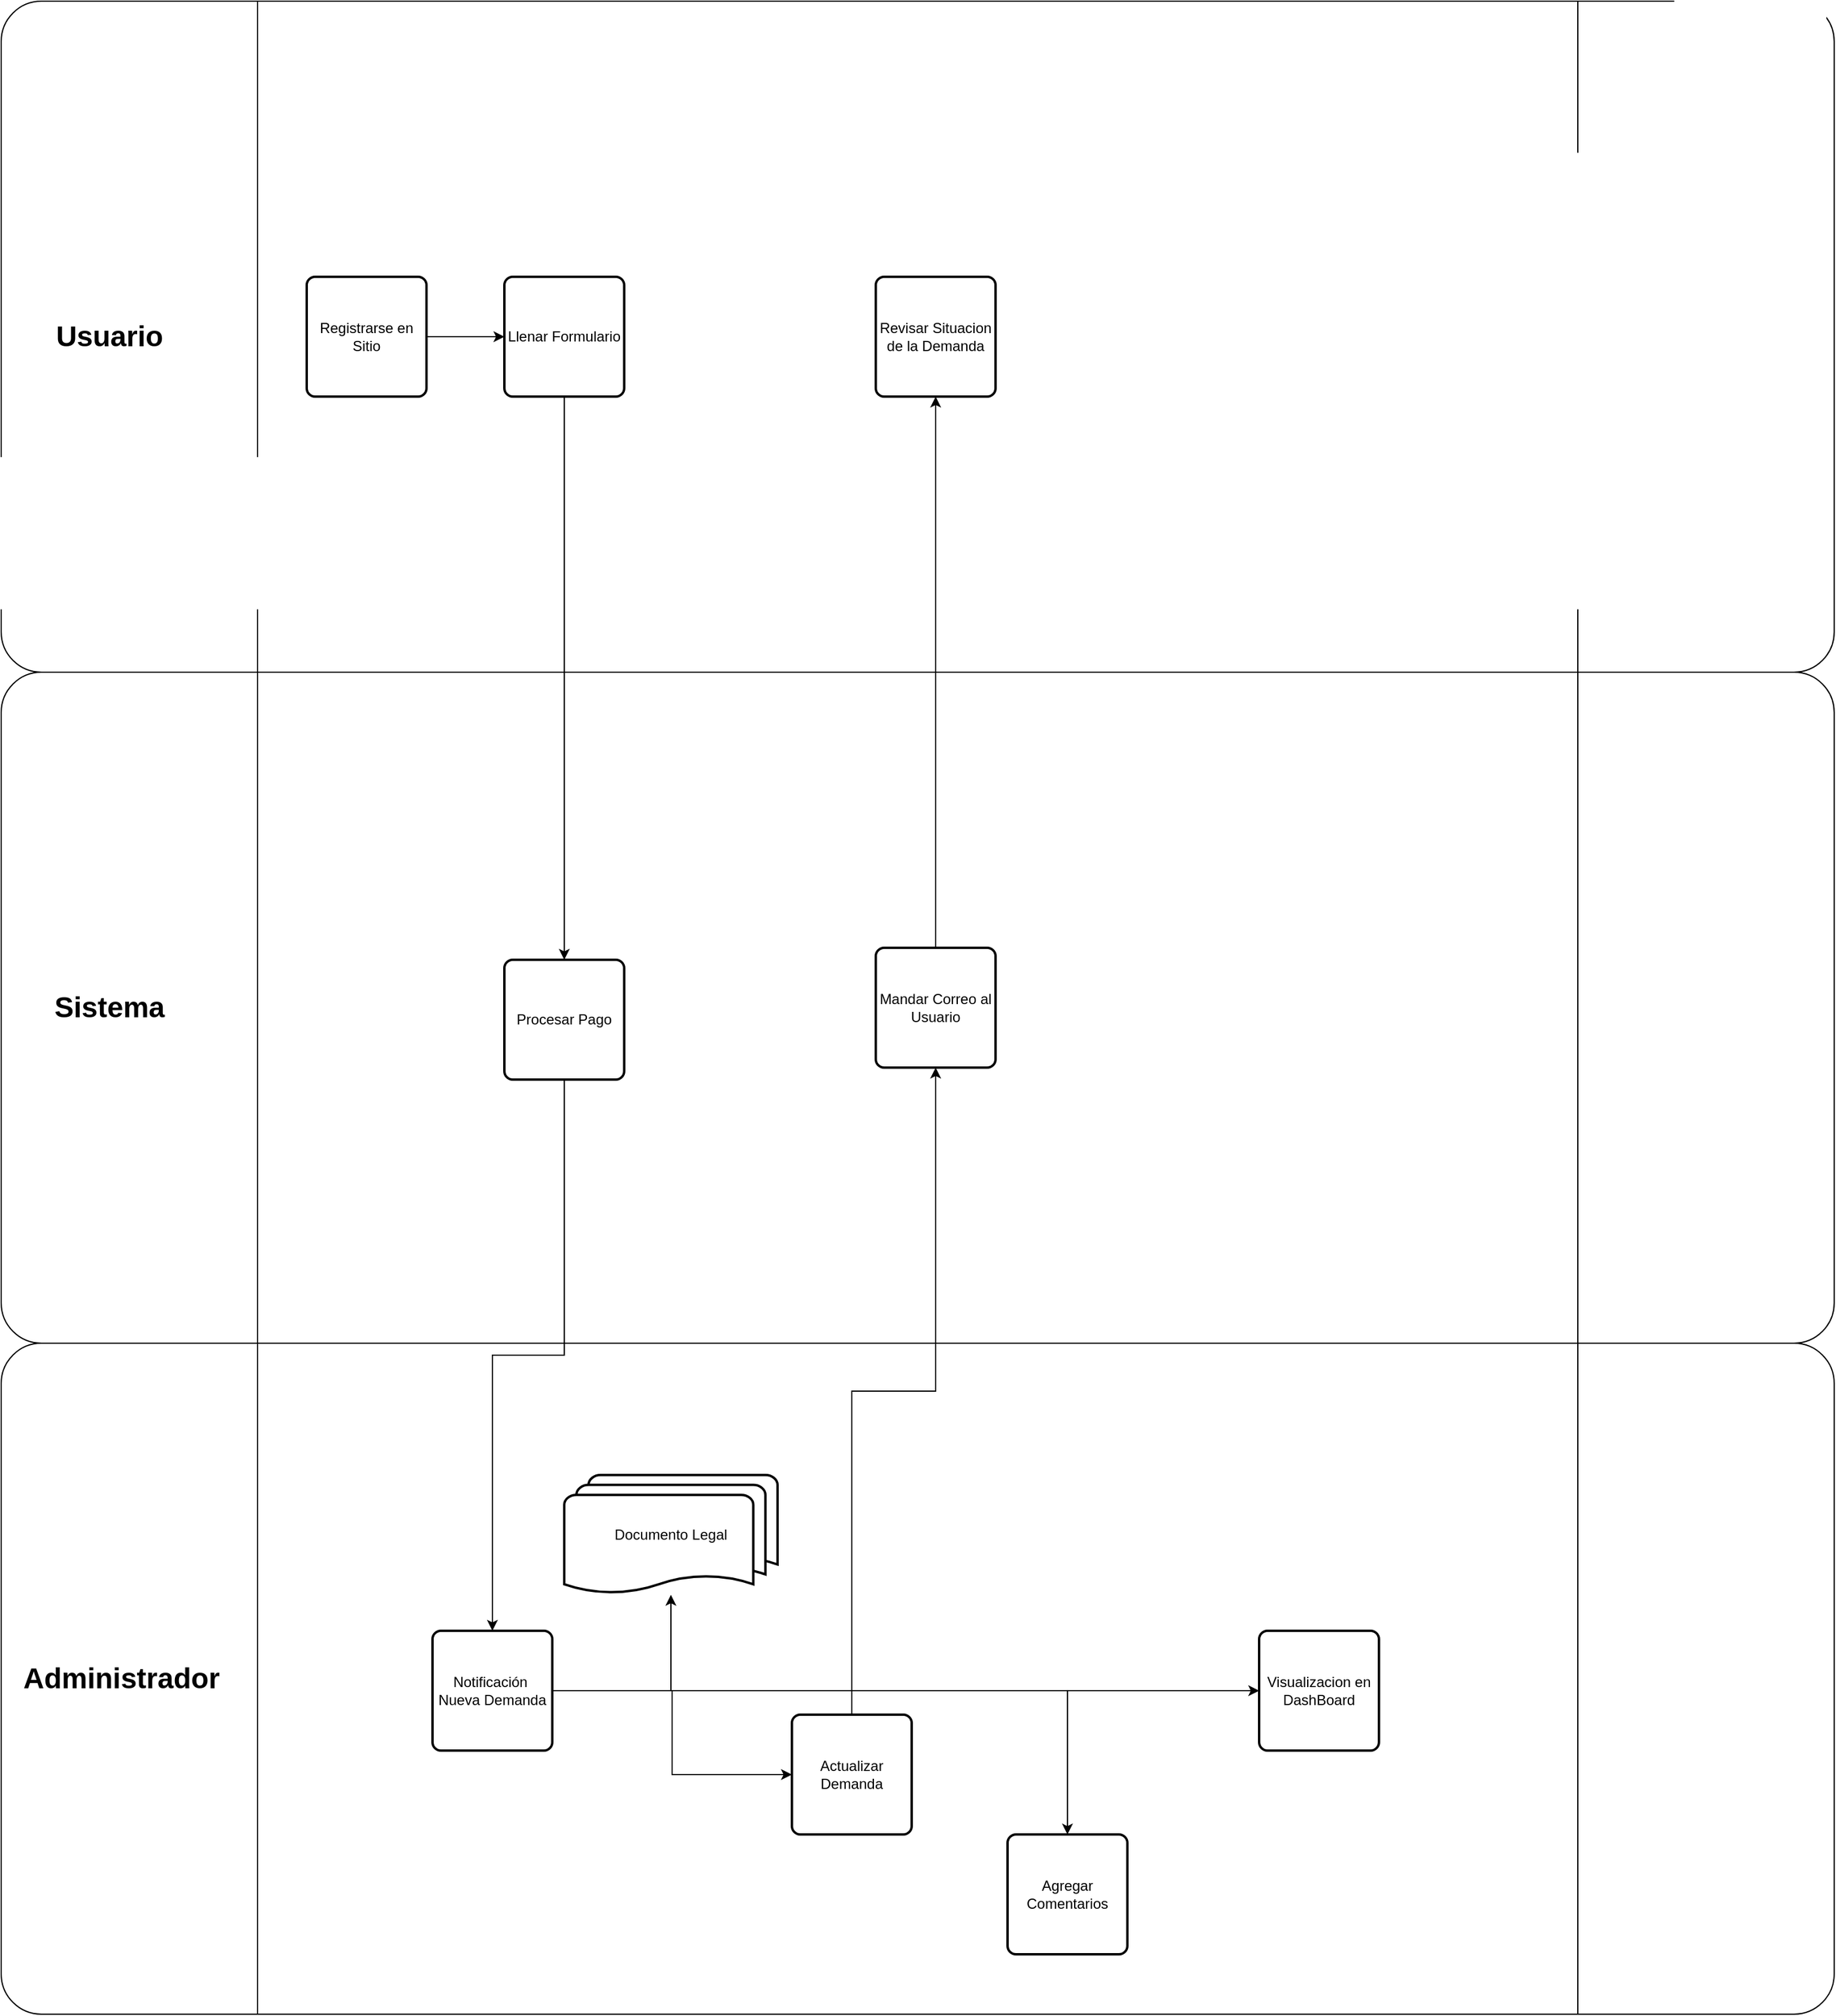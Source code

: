 <mxfile version="16.6.4" type="device" pages="5"><diagram id="AdqjQlGoH1KNjms_StcJ" name="Flujo"><mxGraphModel dx="902" dy="976" grid="1" gridSize="10" guides="1" tooltips="1" connect="1" arrows="1" fold="1" page="1" pageScale="1" pageWidth="850" pageHeight="1100" math="0" shadow="0"><root><mxCell id="0"/><mxCell id="1" parent="0"/><mxCell id="wyayOS343tRM_wkbijot-13" value="" style="verticalLabelPosition=bottom;verticalAlign=top;html=1;shape=process;whiteSpace=wrap;rounded=1;size=0.14;arcSize=6;" parent="1" vertex="1"><mxGeometry x="20" y="1190" width="1530" height="560" as="geometry"/></mxCell><mxCell id="wyayOS343tRM_wkbijot-11" value="" style="verticalLabelPosition=bottom;verticalAlign=top;html=1;shape=process;whiteSpace=wrap;rounded=1;size=0.14;arcSize=6;" parent="1" vertex="1"><mxGeometry x="20" y="630" width="1530" height="560" as="geometry"/></mxCell><mxCell id="wyayOS343tRM_wkbijot-2" value="" style="verticalLabelPosition=bottom;verticalAlign=top;html=1;shape=process;whiteSpace=wrap;rounded=1;size=0.14;arcSize=6;" parent="1" vertex="1"><mxGeometry x="20" y="70" width="1530" height="560" as="geometry"/></mxCell><mxCell id="wyayOS343tRM_wkbijot-18" style="edgeStyle=orthogonalEdgeStyle;rounded=0;orthogonalLoop=1;jettySize=auto;html=1;" parent="1" source="wyayOS343tRM_wkbijot-1" target="wyayOS343tRM_wkbijot-6" edge="1"><mxGeometry relative="1" as="geometry"/></mxCell><mxCell id="wyayOS343tRM_wkbijot-1" value="Llenar Formulario" style="rounded=1;whiteSpace=wrap;html=1;absoluteArcSize=1;arcSize=14;strokeWidth=2;" parent="1" vertex="1"><mxGeometry x="440" y="300" width="100" height="100" as="geometry"/></mxCell><mxCell id="wyayOS343tRM_wkbijot-17" style="edgeStyle=orthogonalEdgeStyle;rounded=0;orthogonalLoop=1;jettySize=auto;html=1;" parent="1" source="wyayOS343tRM_wkbijot-3" target="wyayOS343tRM_wkbijot-1" edge="1"><mxGeometry relative="1" as="geometry"/></mxCell><mxCell id="wyayOS343tRM_wkbijot-3" value="Registrarse en Sitio" style="rounded=1;whiteSpace=wrap;html=1;absoluteArcSize=1;arcSize=14;strokeWidth=2;" parent="1" vertex="1"><mxGeometry x="275" y="300" width="100" height="100" as="geometry"/></mxCell><mxCell id="wyayOS343tRM_wkbijot-20" style="edgeStyle=orthogonalEdgeStyle;rounded=0;orthogonalLoop=1;jettySize=auto;html=1;" parent="1" source="wyayOS343tRM_wkbijot-4" target="wyayOS343tRM_wkbijot-5" edge="1"><mxGeometry relative="1" as="geometry"/></mxCell><mxCell id="wyayOS343tRM_wkbijot-21" style="edgeStyle=orthogonalEdgeStyle;rounded=0;orthogonalLoop=1;jettySize=auto;html=1;" parent="1" source="wyayOS343tRM_wkbijot-4" target="wyayOS343tRM_wkbijot-7" edge="1"><mxGeometry relative="1" as="geometry"/></mxCell><mxCell id="wyayOS343tRM_wkbijot-22" style="edgeStyle=orthogonalEdgeStyle;rounded=0;orthogonalLoop=1;jettySize=auto;html=1;" parent="1" source="wyayOS343tRM_wkbijot-4" target="wyayOS343tRM_wkbijot-8" edge="1"><mxGeometry relative="1" as="geometry"/></mxCell><mxCell id="wyayOS343tRM_wkbijot-23" style="edgeStyle=orthogonalEdgeStyle;rounded=0;orthogonalLoop=1;jettySize=auto;html=1;" parent="1" source="wyayOS343tRM_wkbijot-4" target="wyayOS343tRM_wkbijot-16" edge="1"><mxGeometry relative="1" as="geometry"/></mxCell><mxCell id="wyayOS343tRM_wkbijot-4" value="Notificación&amp;nbsp; Nueva Demanda" style="rounded=1;whiteSpace=wrap;html=1;absoluteArcSize=1;arcSize=14;strokeWidth=2;" parent="1" vertex="1"><mxGeometry x="380" y="1430" width="100" height="100" as="geometry"/></mxCell><mxCell id="wyayOS343tRM_wkbijot-5" value="Documento Legal" style="strokeWidth=2;html=1;shape=mxgraph.flowchart.multi-document;whiteSpace=wrap;" parent="1" vertex="1"><mxGeometry x="490" y="1300" width="178" height="100" as="geometry"/></mxCell><mxCell id="wyayOS343tRM_wkbijot-19" style="edgeStyle=orthogonalEdgeStyle;rounded=0;orthogonalLoop=1;jettySize=auto;html=1;" parent="1" source="wyayOS343tRM_wkbijot-6" target="wyayOS343tRM_wkbijot-4" edge="1"><mxGeometry relative="1" as="geometry"/></mxCell><mxCell id="wyayOS343tRM_wkbijot-6" value="Procesar Pago" style="rounded=1;whiteSpace=wrap;html=1;absoluteArcSize=1;arcSize=14;strokeWidth=2;" parent="1" vertex="1"><mxGeometry x="440" y="870" width="100" height="100" as="geometry"/></mxCell><mxCell id="wyayOS343tRM_wkbijot-26" style="edgeStyle=orthogonalEdgeStyle;rounded=0;orthogonalLoop=1;jettySize=auto;html=1;" parent="1" source="wyayOS343tRM_wkbijot-7" target="wyayOS343tRM_wkbijot-9" edge="1"><mxGeometry relative="1" as="geometry"/></mxCell><mxCell id="wyayOS343tRM_wkbijot-7" value="Actualizar Demanda" style="rounded=1;whiteSpace=wrap;html=1;absoluteArcSize=1;arcSize=14;strokeWidth=2;" parent="1" vertex="1"><mxGeometry x="680" y="1500" width="100" height="100" as="geometry"/></mxCell><mxCell id="wyayOS343tRM_wkbijot-8" value="Agregar Comentarios" style="rounded=1;whiteSpace=wrap;html=1;absoluteArcSize=1;arcSize=14;strokeWidth=2;" parent="1" vertex="1"><mxGeometry x="860" y="1600" width="100" height="100" as="geometry"/></mxCell><mxCell id="wyayOS343tRM_wkbijot-25" style="edgeStyle=orthogonalEdgeStyle;rounded=0;orthogonalLoop=1;jettySize=auto;html=1;" parent="1" source="wyayOS343tRM_wkbijot-9" target="wyayOS343tRM_wkbijot-24" edge="1"><mxGeometry relative="1" as="geometry"/></mxCell><mxCell id="wyayOS343tRM_wkbijot-9" value="Mandar Correo al Usuario" style="rounded=1;whiteSpace=wrap;html=1;absoluteArcSize=1;arcSize=14;strokeWidth=2;" parent="1" vertex="1"><mxGeometry x="750" y="860" width="100" height="100" as="geometry"/></mxCell><mxCell id="wyayOS343tRM_wkbijot-10" value="Usuario" style="text;strokeColor=none;fillColor=none;html=1;fontSize=24;fontStyle=1;verticalAlign=middle;align=center;" parent="1" vertex="1"><mxGeometry x="60" y="330" width="100" height="40" as="geometry"/></mxCell><mxCell id="wyayOS343tRM_wkbijot-12" value="Sistema" style="text;strokeColor=none;fillColor=none;html=1;fontSize=24;fontStyle=1;verticalAlign=middle;align=center;" parent="1" vertex="1"><mxGeometry x="60" y="890" width="100" height="40" as="geometry"/></mxCell><mxCell id="wyayOS343tRM_wkbijot-14" value="Administrador" style="text;strokeColor=none;fillColor=none;html=1;fontSize=24;fontStyle=1;verticalAlign=middle;align=center;" parent="1" vertex="1"><mxGeometry x="70" y="1450" width="100" height="40" as="geometry"/></mxCell><mxCell id="wyayOS343tRM_wkbijot-16" value="Visualizacion en DashBoard" style="rounded=1;whiteSpace=wrap;html=1;absoluteArcSize=1;arcSize=14;strokeWidth=2;" parent="1" vertex="1"><mxGeometry x="1070" y="1430" width="100" height="100" as="geometry"/></mxCell><mxCell id="wyayOS343tRM_wkbijot-24" value="Revisar Situacion de la Demanda" style="rounded=1;whiteSpace=wrap;html=1;absoluteArcSize=1;arcSize=14;strokeWidth=2;" parent="1" vertex="1"><mxGeometry x="750" y="300" width="100" height="100" as="geometry"/></mxCell></root></mxGraphModel></diagram><diagram id="Dga-pZp-3C5poWgFvSzK" name="UI - Login"><mxGraphModel dx="2002" dy="976" grid="1" gridSize="10" guides="1" tooltips="1" connect="1" arrows="1" fold="1" page="1" pageScale="1" pageWidth="1100" pageHeight="850" math="0" shadow="0"><root><mxCell id="EvXtHo_VPLZcqR7ERHxD-0"/><mxCell id="EvXtHo_VPLZcqR7ERHxD-1" parent="EvXtHo_VPLZcqR7ERHxD-0"/><mxCell id="EvXtHo_VPLZcqR7ERHxD-18" value="" style="strokeWidth=1;shadow=0;dashed=0;align=center;html=1;shape=mxgraph.mockup.containers.browserWindow;rSize=0;strokeColor=#666666;strokeColor2=#008cff;strokeColor3=#c4c4c4;mainText=,;recursiveResize=0;" vertex="1" parent="EvXtHo_VPLZcqR7ERHxD-1"><mxGeometry x="-930" y="160" width="830" height="550" as="geometry"/></mxCell><mxCell id="EvXtHo_VPLZcqR7ERHxD-19" value="AbogaBot" style="strokeWidth=1;shadow=0;dashed=0;align=center;html=1;shape=mxgraph.mockup.containers.anchor;fontSize=17;fontColor=#666666;align=left;" vertex="1" parent="EvXtHo_VPLZcqR7ERHxD-18"><mxGeometry x="60" y="12" width="110" height="26" as="geometry"/></mxCell><mxCell id="EvXtHo_VPLZcqR7ERHxD-20" value="https://www.abogabot.com" style="strokeWidth=1;shadow=0;dashed=0;align=center;html=1;shape=mxgraph.mockup.containers.anchor;rSize=0;fontSize=17;fontColor=#666666;align=left;" vertex="1" parent="EvXtHo_VPLZcqR7ERHxD-18"><mxGeometry x="130" y="60" width="250" height="26" as="geometry"/></mxCell><mxCell id="EvXtHo_VPLZcqR7ERHxD-2" value="" style="html=1;shadow=0;dashed=0;shape=mxgraph.bootstrap.rrect;rSize=5;fillColor=#ffffff;strokeColor=#999999;" vertex="1" parent="EvXtHo_VPLZcqR7ERHxD-18"><mxGeometry x="280" y="160" width="290" height="360" as="geometry"/></mxCell><mxCell id="EvXtHo_VPLZcqR7ERHxD-3" value="Usuario" style="fillColor=none;strokeColor=none;align=left;spacing=20;fontSize=14;" vertex="1" parent="EvXtHo_VPLZcqR7ERHxD-2"><mxGeometry width="220" height="40" relative="1" as="geometry"><mxPoint y="10" as="offset"/></mxGeometry></mxCell><mxCell id="EvXtHo_VPLZcqR7ERHxD-4" value="" style="html=1;shadow=0;dashed=0;shape=mxgraph.bootstrap.rrect;rSize=5;fillColor=none;strokeColor=#999999;align=left;spacing=15;fontSize=14;fontColor=#6C767D;" vertex="1" parent="EvXtHo_VPLZcqR7ERHxD-2"><mxGeometry width="180" height="30" relative="1" as="geometry"><mxPoint x="20" y="50" as="offset"/></mxGeometry></mxCell><mxCell id="EvXtHo_VPLZcqR7ERHxD-5" value="Contraseña" style="fillColor=none;strokeColor=none;align=left;spacing=20;fontSize=14;" vertex="1" parent="EvXtHo_VPLZcqR7ERHxD-2"><mxGeometry width="220" height="40" relative="1" as="geometry"><mxPoint y="90" as="offset"/></mxGeometry></mxCell><mxCell id="EvXtHo_VPLZcqR7ERHxD-6" value="" style="html=1;shadow=0;dashed=0;shape=mxgraph.bootstrap.rrect;rSize=5;fillColor=none;strokeColor=#999999;align=left;spacing=15;fontSize=14;fontColor=#6C767D;" vertex="1" parent="EvXtHo_VPLZcqR7ERHxD-2"><mxGeometry width="180" height="30" relative="1" as="geometry"><mxPoint x="20" y="130" as="offset"/></mxGeometry></mxCell><mxCell id="EvXtHo_VPLZcqR7ERHxD-7" value="Recordarme" style="html=1;shadow=0;dashed=0;shape=mxgraph.bootstrap.rrect;rSize=2;fillColor=#EDEDED;strokeColor=#999999;align=left;fontSize=14;fontColor=#000000;labelPosition=right;verticalLabelPosition=middle;verticalAlign=middle;spacingLeft=5;spacingTop=-2;gradientColor=#DEDEDE;" vertex="1" parent="EvXtHo_VPLZcqR7ERHxD-2"><mxGeometry width="10" height="10" relative="1" as="geometry"><mxPoint x="20" y="180" as="offset"/></mxGeometry></mxCell><mxCell id="EvXtHo_VPLZcqR7ERHxD-8" value="Entrar" style="html=1;shadow=0;dashed=0;shape=mxgraph.bootstrap.rrect;rSize=5;fillColor=#0085FC;strokeColor=none;align=center;fontSize=14;fontColor=#FFFFFF;" vertex="1" parent="EvXtHo_VPLZcqR7ERHxD-2"><mxGeometry width="70" height="40" relative="1" as="geometry"><mxPoint x="20" y="210" as="offset"/></mxGeometry></mxCell><mxCell id="EvXtHo_VPLZcqR7ERHxD-9" value="" style="shape=line;strokeColor=#999999;perimeter=none;resizeWidth=1;" vertex="1" parent="EvXtHo_VPLZcqR7ERHxD-2"><mxGeometry width="290" height="10" relative="1" as="geometry"><mxPoint y="260" as="offset"/></mxGeometry></mxCell><mxCell id="EvXtHo_VPLZcqR7ERHxD-10" value="¿Eres Nuevo? Regístrate&lt;br&gt;&lt;br&gt;¿Olvidaste tu contraseña?" style="html=1;fillColor=none;strokeColor=none;align=left;spacing=20;fontSize=14;" vertex="1" parent="EvXtHo_VPLZcqR7ERHxD-2"><mxGeometry width="220" height="60" relative="1" as="geometry"><mxPoint y="275" as="offset"/></mxGeometry></mxCell><mxCell id="EvXtHo_VPLZcqR7ERHxD-21" value="Bienvenido a AbogaBot. &#10;Por favor Ingresa tu usuario y contraseña para poder entrar. " style="text;align=center;fontStyle=1;verticalAlign=middle;spacingLeft=3;spacingRight=3;strokeColor=none;rotatable=0;points=[[0,0.5],[1,0.5]];portConstraint=eastwest;fontSize=16;" vertex="1" parent="EvXtHo_VPLZcqR7ERHxD-18"><mxGeometry x="400" y="120" width="80" height="26" as="geometry"/></mxCell></root></mxGraphModel></diagram><diagram id="Et5NR1puiIEsWs8xPyKB" name="UI - Registro de Usuario"><mxGraphModel dx="3261" dy="1148" grid="1" gridSize="10" guides="1" tooltips="1" connect="1" arrows="1" fold="1" page="1" pageScale="1" pageWidth="1100" pageHeight="850" math="0" shadow="0"><root><mxCell id="2O7cPcZ7v_jzzM_EuNrt-0"/><mxCell id="2O7cPcZ7v_jzzM_EuNrt-1" parent="2O7cPcZ7v_jzzM_EuNrt-0"/><mxCell id="rKGZfLK_hFVO5XWEDRHZ-0" value="" style="strokeWidth=1;shadow=0;dashed=0;align=center;html=1;shape=mxgraph.mockup.containers.browserWindow;rSize=0;strokeColor=#666666;strokeColor2=#008cff;strokeColor3=#c4c4c4;mainText=,;recursiveResize=0;" vertex="1" parent="2O7cPcZ7v_jzzM_EuNrt-1"><mxGeometry x="-2120" y="70" width="920" height="640" as="geometry"/></mxCell><mxCell id="rKGZfLK_hFVO5XWEDRHZ-1" value="AbogaBot" style="strokeWidth=1;shadow=0;dashed=0;align=center;html=1;shape=mxgraph.mockup.containers.anchor;fontSize=17;fontColor=#666666;align=left;" vertex="1" parent="rKGZfLK_hFVO5XWEDRHZ-0"><mxGeometry x="60" y="12" width="110" height="26" as="geometry"/></mxCell><mxCell id="rKGZfLK_hFVO5XWEDRHZ-2" value="https://www.abogabot.com/registroUsuario" style="strokeWidth=1;shadow=0;dashed=0;align=center;html=1;shape=mxgraph.mockup.containers.anchor;rSize=0;fontSize=17;fontColor=#666666;align=left;" vertex="1" parent="rKGZfLK_hFVO5XWEDRHZ-0"><mxGeometry x="130" y="60" width="250" height="26" as="geometry"/></mxCell><mxCell id="rKGZfLK_hFVO5XWEDRHZ-12" value="Registro de Usuario" style="text;align=center;fontStyle=1;verticalAlign=middle;spacingLeft=3;spacingRight=3;strokeColor=none;rotatable=0;points=[[0,0.5],[1,0.5]];portConstraint=eastwest;fontSize=16;" vertex="1" parent="rKGZfLK_hFVO5XWEDRHZ-0"><mxGeometry x="400" y="210" width="80" height="26" as="geometry"/></mxCell><mxCell id="rKGZfLK_hFVO5XWEDRHZ-13" value="Correo Electrónico" style="fillColor=none;strokeColor=none;align=left;fontSize=14;fontColor=#212529;" vertex="1" parent="rKGZfLK_hFVO5XWEDRHZ-0"><mxGeometry x="10" y="250" width="400" height="30" as="geometry"/></mxCell><mxCell id="rKGZfLK_hFVO5XWEDRHZ-14" value="" style="html=1;shadow=0;dashed=0;shape=mxgraph.bootstrap.rrect;rSize=5;fillColor=none;strokeColor=#999999;align=left;spacing=15;fontSize=14;fontColor=#6C767D;" vertex="1" parent="rKGZfLK_hFVO5XWEDRHZ-0"><mxGeometry x="10" y="280" width="300" height="30" as="geometry"/></mxCell><mxCell id="rKGZfLK_hFVO5XWEDRHZ-15" value="Confirme contraseña" style="fillColor=none;strokeColor=none;align=left;fontSize=14;fontColor=#212529;" vertex="1" parent="rKGZfLK_hFVO5XWEDRHZ-0"><mxGeometry x="630" y="250" width="180" height="30" as="geometry"/></mxCell><mxCell id="rKGZfLK_hFVO5XWEDRHZ-16" value="" style="html=1;shadow=0;dashed=0;shape=mxgraph.bootstrap.rrect;rSize=5;fillColor=none;strokeColor=#999999;align=left;spacing=15;fontSize=14;fontColor=#6C767D;" vertex="1" parent="rKGZfLK_hFVO5XWEDRHZ-0"><mxGeometry x="630" y="280" width="280" height="30" as="geometry"/></mxCell><mxCell id="rKGZfLK_hFVO5XWEDRHZ-17" value="Nombre de Usuario" style="fillColor=none;strokeColor=none;align=left;fontSize=14;fontColor=#212529;" vertex="1" parent="rKGZfLK_hFVO5XWEDRHZ-0"><mxGeometry x="10" y="320" width="210" height="30" as="geometry"/></mxCell><mxCell id="rKGZfLK_hFVO5XWEDRHZ-18" value="" style="html=1;shadow=0;dashed=0;shape=mxgraph.bootstrap.rrect;rSize=5;fillColor=none;strokeColor=#999999;align=left;spacing=15;fontSize=14;fontColor=#6C767D;" vertex="1" parent="rKGZfLK_hFVO5XWEDRHZ-0"><mxGeometry x="10" y="350" width="220" height="30" as="geometry"/></mxCell><mxCell id="rKGZfLK_hFVO5XWEDRHZ-19" value="Dirección Completa" style="fillColor=none;strokeColor=none;align=left;fontSize=14;fontColor=#212529;" vertex="1" parent="rKGZfLK_hFVO5XWEDRHZ-0"><mxGeometry x="10" y="390" width="390" height="30" as="geometry"/></mxCell><mxCell id="rKGZfLK_hFVO5XWEDRHZ-20" value="" style="html=1;shadow=0;dashed=0;shape=mxgraph.bootstrap.rrect;rSize=5;fillColor=none;strokeColor=#999999;align=left;spacing=15;fontSize=14;fontColor=#6C767D;" vertex="1" parent="rKGZfLK_hFVO5XWEDRHZ-0"><mxGeometry x="10" y="420" width="900" height="30" as="geometry"/></mxCell><mxCell id="rKGZfLK_hFVO5XWEDRHZ-21" value="Ciudad" style="fillColor=none;strokeColor=none;align=left;fontSize=14;fontColor=#212529;" vertex="1" parent="rKGZfLK_hFVO5XWEDRHZ-0"><mxGeometry x="10" y="460" width="390" height="30" as="geometry"/></mxCell><mxCell id="rKGZfLK_hFVO5XWEDRHZ-22" value="" style="html=1;shadow=0;dashed=0;shape=mxgraph.bootstrap.rrect;rSize=5;fillColor=none;strokeColor=#999999;align=left;spacing=15;fontSize=14;fontColor=#6C767D;" vertex="1" parent="rKGZfLK_hFVO5XWEDRHZ-0"><mxGeometry x="10" y="490" width="390" height="30" as="geometry"/></mxCell><mxCell id="rKGZfLK_hFVO5XWEDRHZ-23" value="Estado" style="fillColor=none;strokeColor=none;align=left;fontSize=14;fontColor=#212529;" vertex="1" parent="rKGZfLK_hFVO5XWEDRHZ-0"><mxGeometry x="420" y="460" width="220" height="30" as="geometry"/></mxCell><mxCell id="rKGZfLK_hFVO5XWEDRHZ-24" value="Elija ..." style="html=1;shadow=0;dashed=0;shape=mxgraph.bootstrap.rrect;rSize=5;fillColor=none;strokeColor=#999999;align=left;spacing=15;fontSize=14;fontColor=#6C767D;" vertex="1" parent="rKGZfLK_hFVO5XWEDRHZ-0"><mxGeometry x="420" y="490" width="270" height="30" as="geometry"/></mxCell><mxCell id="rKGZfLK_hFVO5XWEDRHZ-25" value="" style="shape=triangle;direction=south;fillColor=#212529;strokeColor=none;perimeter=none;fontSize=16;" vertex="1" parent="rKGZfLK_hFVO5XWEDRHZ-24"><mxGeometry x="1" y="0.5" width="10" height="5" relative="1" as="geometry"><mxPoint x="-17" y="-2.5" as="offset"/></mxGeometry></mxCell><mxCell id="rKGZfLK_hFVO5XWEDRHZ-26" value="CP" style="fillColor=none;strokeColor=none;align=left;fontSize=14;fontColor=#212529;" vertex="1" parent="rKGZfLK_hFVO5XWEDRHZ-0"><mxGeometry x="710" y="460" width="100" height="30" as="geometry"/></mxCell><mxCell id="rKGZfLK_hFVO5XWEDRHZ-27" value="" style="html=1;shadow=0;dashed=0;shape=mxgraph.bootstrap.rrect;rSize=5;fillColor=none;strokeColor=#999999;align=left;spacing=15;fontSize=14;fontColor=#6C767D;" vertex="1" parent="rKGZfLK_hFVO5XWEDRHZ-0"><mxGeometry x="710" y="490" width="100" height="30" as="geometry"/></mxCell><mxCell id="rKGZfLK_hFVO5XWEDRHZ-29" value="Registrarse" style="html=1;shadow=0;dashed=0;shape=mxgraph.bootstrap.rrect;rSize=5;fillColor=#0085FC;strokeColor=none;align=center;fontSize=14;fontColor=#FFFFFF;" vertex="1" parent="rKGZfLK_hFVO5XWEDRHZ-0"><mxGeometry x="680" y="580" width="100" height="40" as="geometry"/></mxCell><mxCell id="rKGZfLK_hFVO5XWEDRHZ-30" value="Contraseña" style="fillColor=none;strokeColor=none;align=left;fontSize=14;fontColor=#212529;" vertex="1" parent="rKGZfLK_hFVO5XWEDRHZ-0"><mxGeometry x="330" y="250" width="120" height="30" as="geometry"/></mxCell><mxCell id="rKGZfLK_hFVO5XWEDRHZ-31" value="" style="html=1;shadow=0;dashed=0;shape=mxgraph.bootstrap.rrect;rSize=5;fillColor=none;strokeColor=#999999;align=left;spacing=15;fontSize=14;fontColor=#6C767D;" vertex="1" parent="rKGZfLK_hFVO5XWEDRHZ-0"><mxGeometry x="330" y="280" width="285" height="30" as="geometry"/></mxCell><mxCell id="rKGZfLK_hFVO5XWEDRHZ-32" value="Nombre(s)" style="fillColor=none;strokeColor=none;align=left;fontSize=14;fontColor=#212529;" vertex="1" parent="rKGZfLK_hFVO5XWEDRHZ-0"><mxGeometry x="235" y="320" width="210" height="30" as="geometry"/></mxCell><mxCell id="rKGZfLK_hFVO5XWEDRHZ-33" value="" style="html=1;shadow=0;dashed=0;shape=mxgraph.bootstrap.rrect;rSize=5;fillColor=none;strokeColor=#999999;align=left;spacing=15;fontSize=14;fontColor=#6C767D;" vertex="1" parent="rKGZfLK_hFVO5XWEDRHZ-0"><mxGeometry x="235" y="350" width="220" height="30" as="geometry"/></mxCell><mxCell id="rKGZfLK_hFVO5XWEDRHZ-38" value="Ap. Paterno" style="fillColor=none;strokeColor=none;align=left;fontSize=14;fontColor=#212529;" vertex="1" parent="rKGZfLK_hFVO5XWEDRHZ-0"><mxGeometry x="460" y="320" width="210" height="30" as="geometry"/></mxCell><mxCell id="rKGZfLK_hFVO5XWEDRHZ-39" value="" style="html=1;shadow=0;dashed=0;shape=mxgraph.bootstrap.rrect;rSize=5;fillColor=none;strokeColor=#999999;align=left;spacing=15;fontSize=14;fontColor=#6C767D;" vertex="1" parent="rKGZfLK_hFVO5XWEDRHZ-0"><mxGeometry x="460" y="350" width="220" height="30" as="geometry"/></mxCell><mxCell id="rKGZfLK_hFVO5XWEDRHZ-40" value="Ap. Materno" style="fillColor=none;strokeColor=none;align=left;fontSize=14;fontColor=#212529;" vertex="1" parent="rKGZfLK_hFVO5XWEDRHZ-0"><mxGeometry x="690" y="320" width="210" height="30" as="geometry"/></mxCell><mxCell id="rKGZfLK_hFVO5XWEDRHZ-41" value="" style="html=1;shadow=0;dashed=0;shape=mxgraph.bootstrap.rrect;rSize=5;fillColor=none;strokeColor=#999999;align=left;spacing=15;fontSize=14;fontColor=#6C767D;" vertex="1" parent="rKGZfLK_hFVO5XWEDRHZ-0"><mxGeometry x="690" y="350" width="220" height="30" as="geometry"/></mxCell><mxCell id="rKGZfLK_hFVO5XWEDRHZ-42" value="Cancelar" style="html=1;shadow=0;dashed=0;shape=mxgraph.bootstrap.rrect;rSize=5;strokeColor=none;strokeWidth=1;fillColor=#DB2843;fontColor=#FFFFFF;whiteSpace=wrap;align=center;verticalAlign=middle;spacingLeft=0;fontStyle=0;fontSize=16;spacing=5;" vertex="1" parent="rKGZfLK_hFVO5XWEDRHZ-0"><mxGeometry x="800" y="580" width="100" height="40" as="geometry"/></mxCell><mxCell id="4Y6jt7VjF-ag_2HipfHM-0" value="AbogaBot" style="html=1;shadow=0;dashed=0;fillColor=#0085FC;strokeColor=none;fontSize=16;fontColor=#ffffff;align=left;spacing=15;" vertex="1" parent="rKGZfLK_hFVO5XWEDRHZ-0"><mxGeometry x="10" y="120" width="900" height="60" as="geometry"/></mxCell><mxCell id="4Y6jt7VjF-ag_2HipfHM-1" value="Home" style="fillColor=none;strokeColor=none;fontSize=14;fontColor=#ffffff;align=center;" vertex="1" parent="4Y6jt7VjF-ag_2HipfHM-0"><mxGeometry width="70" height="40" relative="1" as="geometry"><mxPoint x="100" y="10" as="offset"/></mxGeometry></mxCell><mxCell id="4Y6jt7VjF-ag_2HipfHM-2" value="Nueva&#10;Solicitud" style="fillColor=none;strokeColor=none;fontSize=14;fontColor=#79BFFD;align=center;" vertex="1" parent="4Y6jt7VjF-ag_2HipfHM-0"><mxGeometry width="70" height="40" relative="1" as="geometry"><mxPoint x="170" y="10" as="offset"/></mxGeometry></mxCell><mxCell id="4Y6jt7VjF-ag_2HipfHM-3" value="Solicitudes&#10;Anteriores" style="fillColor=none;strokeColor=none;fontSize=14;fontColor=#79BFFD;align=center;spacingRight=0;" vertex="1" parent="4Y6jt7VjF-ag_2HipfHM-0"><mxGeometry width="80" height="40" relative="1" as="geometry"><mxPoint x="250" y="10" as="offset"/></mxGeometry></mxCell><mxCell id="4Y6jt7VjF-ag_2HipfHM-4" value="Acerca de" style="fillColor=none;strokeColor=none;fontSize=14;fontColor=#79BFFD;align=center;" vertex="1" parent="4Y6jt7VjF-ag_2HipfHM-0"><mxGeometry width="80" height="40" relative="1" as="geometry"><mxPoint x="350" y="10" as="offset"/></mxGeometry></mxCell><mxCell id="4Y6jt7VjF-ag_2HipfHM-5" value="Buscar" style="html=1;shadow=0;dashed=0;shape=mxgraph.bootstrap.rrect;rSize=5;fontSize=14;fontColor=#ffffff;strokeColor=#ffffff;fillColor=none;" vertex="1" parent="4Y6jt7VjF-ag_2HipfHM-0"><mxGeometry x="1" width="70" height="40" relative="1" as="geometry"><mxPoint x="-80" y="10" as="offset"/></mxGeometry></mxCell><mxCell id="4Y6jt7VjF-ag_2HipfHM-6" value="" style="html=1;shadow=0;dashed=0;shape=mxgraph.bootstrap.rrect;rSize=5;fontSize=14;fontColor=#6C767D;strokeColor=#CED4DA;fillColor=#ffffff;align=left;spacing=10;" vertex="1" parent="4Y6jt7VjF-ag_2HipfHM-0"><mxGeometry x="1" width="180" height="40" relative="1" as="geometry"><mxPoint x="-270" y="10" as="offset"/></mxGeometry></mxCell></root></mxGraphModel></diagram><diagram id="adpAV1kqFJwakPF3qjFu" name="UI - Registro de Solicitud"><mxGraphModel dx="3261" dy="1148" grid="1" gridSize="10" guides="1" tooltips="1" connect="1" arrows="1" fold="1" page="1" pageScale="1" pageWidth="1100" pageHeight="850" math="0" shadow="0"><root><mxCell id="TvTbSRoU7R93kK82gPEb-0"/><mxCell id="TvTbSRoU7R93kK82gPEb-1" parent="TvTbSRoU7R93kK82gPEb-0"/><mxCell id="y-PLFHrkEVsiAM1Y8wte-0" value="" style="strokeWidth=1;shadow=0;dashed=0;align=center;html=1;shape=mxgraph.mockup.containers.browserWindow;rSize=0;strokeColor=#666666;strokeColor2=#008cff;strokeColor3=#c4c4c4;mainText=,;recursiveResize=0;" vertex="1" parent="TvTbSRoU7R93kK82gPEb-1"><mxGeometry x="-2050" y="20" width="780" height="800" as="geometry"/></mxCell><mxCell id="y-PLFHrkEVsiAM1Y8wte-1" value="AbogaBot" style="strokeWidth=1;shadow=0;dashed=0;align=center;html=1;shape=mxgraph.mockup.containers.anchor;fontSize=17;fontColor=#666666;align=left;" vertex="1" parent="y-PLFHrkEVsiAM1Y8wte-0"><mxGeometry x="60" y="12" width="110" height="26" as="geometry"/></mxCell><mxCell id="y-PLFHrkEVsiAM1Y8wte-2" value="https://www.abogabot.com/nuevaSolicitud" style="strokeWidth=1;shadow=0;dashed=0;align=center;html=1;shape=mxgraph.mockup.containers.anchor;rSize=0;fontSize=17;fontColor=#666666;align=left;" vertex="1" parent="y-PLFHrkEVsiAM1Y8wte-0"><mxGeometry x="130" y="60" width="250" height="26" as="geometry"/></mxCell><mxCell id="y-PLFHrkEVsiAM1Y8wte-3" value="Registro de Solicitud" style="text;align=center;fontStyle=1;verticalAlign=middle;spacingLeft=3;spacingRight=3;strokeColor=none;rotatable=0;points=[[0,0.5],[1,0.5]];portConstraint=eastwest;fontSize=16;" vertex="1" parent="y-PLFHrkEVsiAM1Y8wte-0"><mxGeometry x="330" y="210" width="80" height="26" as="geometry"/></mxCell><mxCell id="y-PLFHrkEVsiAM1Y8wte-19" value="Registrar" style="html=1;shadow=0;dashed=0;shape=mxgraph.bootstrap.rrect;rSize=5;fillColor=#0085FC;strokeColor=none;align=center;fontSize=14;fontColor=#FFFFFF;" vertex="1" parent="y-PLFHrkEVsiAM1Y8wte-0"><mxGeometry x="500" y="740" width="100" height="40" as="geometry"/></mxCell><mxCell id="y-PLFHrkEVsiAM1Y8wte-28" value="Cancelar" style="html=1;shadow=0;dashed=0;shape=mxgraph.bootstrap.rrect;rSize=5;strokeColor=none;strokeWidth=1;fillColor=#DB2843;fontColor=#FFFFFF;whiteSpace=wrap;align=center;verticalAlign=middle;spacingLeft=0;fontStyle=0;fontSize=16;spacing=5;" vertex="1" parent="y-PLFHrkEVsiAM1Y8wte-0"><mxGeometry x="630" y="740" width="100" height="40" as="geometry"/></mxCell><mxCell id="KVlmz6OD9-KAPBUpFl1X-0" value="Fecha" style="fillColor=none;strokeColor=none;align=left;fontSize=14;" vertex="1" parent="y-PLFHrkEVsiAM1Y8wte-0"><mxGeometry x="30" y="270" width="150" height="40" as="geometry"/></mxCell><mxCell id="KVlmz6OD9-KAPBUpFl1X-1" value="" style="html=1;shadow=0;dashed=0;shape=mxgraph.bootstrap.rrect;rSize=5;fillColor=none;strokeColor=#999999;align=left;spacing=15;fontSize=14;fontColor=#6C767D;" vertex="1" parent="y-PLFHrkEVsiAM1Y8wte-0"><mxGeometry width="160" height="30" relative="1" as="geometry"><mxPoint x="30" y="310" as="offset"/></mxGeometry></mxCell><mxCell id="KVlmz6OD9-KAPBUpFl1X-2" value="Prioridad" style="fillColor=none;strokeColor=none;align=left;fontSize=14;" vertex="1" parent="y-PLFHrkEVsiAM1Y8wte-0"><mxGeometry width="260" height="40" relative="1" as="geometry"><mxPoint x="30" y="350" as="offset"/></mxGeometry></mxCell><mxCell id="KVlmz6OD9-KAPBUpFl1X-3" value="Seleccione ..." style="html=1;shadow=0;dashed=0;shape=mxgraph.bootstrap.rrect;rSize=5;fillColor=none;strokeColor=#999999;align=left;spacing=15;fontSize=14;fontColor=#6C767D;" vertex="1" parent="y-PLFHrkEVsiAM1Y8wte-0"><mxGeometry width="700" height="30" relative="1" as="geometry"><mxPoint x="30" y="390" as="offset"/></mxGeometry></mxCell><mxCell id="KVlmz6OD9-KAPBUpFl1X-14" value="Descripción Detallada" style="fillColor=none;strokeColor=none;align=left;fontSize=14;" vertex="1" parent="y-PLFHrkEVsiAM1Y8wte-0"><mxGeometry width="260" height="40" relative="1" as="geometry"><mxPoint x="30" y="450" as="offset"/></mxGeometry></mxCell><mxCell id="KVlmz6OD9-KAPBUpFl1X-15" value="" style="html=1;shadow=0;dashed=0;shape=mxgraph.bootstrap.rrect;rSize=5;fillColor=none;strokeColor=#999999;align=left;spacing=15;fontSize=14;fontColor=#6C767D;" vertex="1" parent="y-PLFHrkEVsiAM1Y8wte-0"><mxGeometry width="700" height="210" relative="1" as="geometry"><mxPoint x="30" y="490" as="offset"/></mxGeometry></mxCell><mxCell id="KVlmz6OD9-KAPBUpFl1X-16" value="AbogaBot" style="html=1;shadow=0;dashed=0;fillColor=#0085FC;strokeColor=none;fontSize=16;fontColor=#ffffff;align=left;spacing=15;" vertex="1" parent="y-PLFHrkEVsiAM1Y8wte-0"><mxGeometry x="10" y="120" width="760" height="60" as="geometry"/></mxCell><mxCell id="KVlmz6OD9-KAPBUpFl1X-17" value="Home" style="fillColor=none;strokeColor=none;fontSize=14;fontColor=#ffffff;align=center;" vertex="1" parent="KVlmz6OD9-KAPBUpFl1X-16"><mxGeometry width="70" height="40" relative="1" as="geometry"><mxPoint x="100" y="10" as="offset"/></mxGeometry></mxCell><mxCell id="KVlmz6OD9-KAPBUpFl1X-18" value="Nueva&#10;Solicitud" style="fillColor=none;strokeColor=none;fontSize=14;fontColor=#79BFFD;align=center;" vertex="1" parent="KVlmz6OD9-KAPBUpFl1X-16"><mxGeometry width="70" height="40" relative="1" as="geometry"><mxPoint x="170" y="10" as="offset"/></mxGeometry></mxCell><mxCell id="KVlmz6OD9-KAPBUpFl1X-19" value="Solicitudes&#10;Anteriores" style="fillColor=none;strokeColor=none;fontSize=14;fontColor=#79BFFD;align=center;spacingRight=0;" vertex="1" parent="KVlmz6OD9-KAPBUpFl1X-16"><mxGeometry width="80" height="40" relative="1" as="geometry"><mxPoint x="250" y="10" as="offset"/></mxGeometry></mxCell><mxCell id="KVlmz6OD9-KAPBUpFl1X-20" value="Acerca de" style="fillColor=none;strokeColor=none;fontSize=14;fontColor=#79BFFD;align=center;" vertex="1" parent="KVlmz6OD9-KAPBUpFl1X-16"><mxGeometry width="80" height="40" relative="1" as="geometry"><mxPoint x="350" y="10" as="offset"/></mxGeometry></mxCell><mxCell id="KVlmz6OD9-KAPBUpFl1X-21" value="Buscar" style="html=1;shadow=0;dashed=0;shape=mxgraph.bootstrap.rrect;rSize=5;fontSize=14;fontColor=#ffffff;strokeColor=#ffffff;fillColor=none;" vertex="1" parent="KVlmz6OD9-KAPBUpFl1X-16"><mxGeometry x="1" width="70" height="40" relative="1" as="geometry"><mxPoint x="-80" y="10" as="offset"/></mxGeometry></mxCell><mxCell id="KVlmz6OD9-KAPBUpFl1X-22" value="" style="html=1;shadow=0;dashed=0;shape=mxgraph.bootstrap.rrect;rSize=5;fontSize=14;fontColor=#6C767D;strokeColor=#CED4DA;fillColor=#ffffff;align=left;spacing=10;" vertex="1" parent="KVlmz6OD9-KAPBUpFl1X-16"><mxGeometry x="1" width="180" height="40" relative="1" as="geometry"><mxPoint x="-270" y="10" as="offset"/></mxGeometry></mxCell><mxCell id="KVlmz6OD9-KAPBUpFl1X-110" value="" style="html=1;shadow=0;dashed=0;shape=mxgraph.bootstrap.rrect;rSize=5;fillColor=none;strokeColor=#999999;align=left;spacing=15;fontSize=14;fontColor=#6C767D;" vertex="1" parent="y-PLFHrkEVsiAM1Y8wte-0"><mxGeometry width="160" height="30" relative="1" as="geometry"><mxPoint x="205" y="310" as="offset"/></mxGeometry></mxCell><mxCell id="KVlmz6OD9-KAPBUpFl1X-111" value="Titulo de Solicitud" style="fillColor=none;strokeColor=none;align=left;fontSize=14;" vertex="1" parent="y-PLFHrkEVsiAM1Y8wte-0"><mxGeometry x="205" y="270" width="150" height="40" as="geometry"/></mxCell><mxCell id="KVlmz6OD9-KAPBUpFl1X-112" value="Municipio" style="fillColor=none;strokeColor=none;align=left;fontSize=14;" vertex="1" parent="y-PLFHrkEVsiAM1Y8wte-0"><mxGeometry x="380" y="270" width="150" height="40" as="geometry"/></mxCell><mxCell id="KVlmz6OD9-KAPBUpFl1X-113" value="" style="html=1;shadow=0;dashed=0;shape=mxgraph.bootstrap.rrect;rSize=5;fillColor=none;strokeColor=#999999;align=left;spacing=15;fontSize=14;fontColor=#6C767D;" vertex="1" parent="y-PLFHrkEVsiAM1Y8wte-0"><mxGeometry width="160" height="30" relative="1" as="geometry"><mxPoint x="380" y="310" as="offset"/></mxGeometry></mxCell><mxCell id="KVlmz6OD9-KAPBUpFl1X-114" value="Estado" style="fillColor=none;strokeColor=none;align=left;fontSize=14;" vertex="1" parent="y-PLFHrkEVsiAM1Y8wte-0"><mxGeometry x="560" y="270" width="150" height="40" as="geometry"/></mxCell><mxCell id="KVlmz6OD9-KAPBUpFl1X-115" value="" style="html=1;shadow=0;dashed=0;shape=mxgraph.bootstrap.rrect;rSize=5;fillColor=none;strokeColor=#999999;align=left;spacing=15;fontSize=14;fontColor=#6C767D;" vertex="1" parent="y-PLFHrkEVsiAM1Y8wte-0"><mxGeometry width="160" height="30" relative="1" as="geometry"><mxPoint x="560" y="310" as="offset"/></mxGeometry></mxCell></root></mxGraphModel></diagram><diagram id="tJOHMMwdxkQz88vfYmiS" name="UI - Estatus de Solicitud"><mxGraphModel dx="3611" dy="1148" grid="1" gridSize="10" guides="1" tooltips="1" connect="1" arrows="1" fold="1" page="1" pageScale="1" pageWidth="850" pageHeight="1100" math="0" shadow="0"><root><mxCell id="pbInAkMbNwPTpoJpnh_j-0"/><mxCell id="pbInAkMbNwPTpoJpnh_j-1" parent="pbInAkMbNwPTpoJpnh_j-0"/><mxCell id="e2Oe6ax-zndqnsArgxlN-0" value="" style="strokeWidth=1;shadow=0;dashed=0;align=center;html=1;shape=mxgraph.mockup.containers.browserWindow;rSize=0;strokeColor=#666666;strokeColor2=#008cff;strokeColor3=#c4c4c4;mainText=,;recursiveResize=0;" vertex="1" parent="pbInAkMbNwPTpoJpnh_j-1"><mxGeometry x="-2540" y="20" width="830" height="970" as="geometry"/></mxCell><mxCell id="e2Oe6ax-zndqnsArgxlN-1" value="AbogaBot" style="strokeWidth=1;shadow=0;dashed=0;align=center;html=1;shape=mxgraph.mockup.containers.anchor;fontSize=17;fontColor=#666666;align=left;" vertex="1" parent="e2Oe6ax-zndqnsArgxlN-0"><mxGeometry x="60" y="12" width="110" height="26" as="geometry"/></mxCell><mxCell id="e2Oe6ax-zndqnsArgxlN-2" value="https://www.abogabot.com/solicitud/1" style="strokeWidth=1;shadow=0;dashed=0;align=center;html=1;shape=mxgraph.mockup.containers.anchor;rSize=0;fontSize=17;fontColor=#666666;align=left;" vertex="1" parent="e2Oe6ax-zndqnsArgxlN-0"><mxGeometry x="130" y="60" width="250" height="26" as="geometry"/></mxCell><mxCell id="e2Oe6ax-zndqnsArgxlN-3" value="Estatus de Solicitud" style="text;align=center;fontStyle=1;verticalAlign=middle;spacingLeft=3;spacingRight=3;strokeColor=none;rotatable=0;points=[[0,0.5],[1,0.5]];portConstraint=eastwest;fontSize=16;" vertex="1" parent="e2Oe6ax-zndqnsArgxlN-0"><mxGeometry x="340" y="200" width="80" height="26" as="geometry"/></mxCell><mxCell id="e2Oe6ax-zndqnsArgxlN-4" value="Registrar" style="html=1;shadow=0;dashed=0;shape=mxgraph.bootstrap.rrect;rSize=5;fillColor=#0085FC;strokeColor=none;align=center;fontSize=14;fontColor=#FFFFFF;" vertex="1" parent="e2Oe6ax-zndqnsArgxlN-0"><mxGeometry x="505" y="900" width="100" height="40" as="geometry"/></mxCell><mxCell id="e2Oe6ax-zndqnsArgxlN-5" value="Cancelar" style="html=1;shadow=0;dashed=0;shape=mxgraph.bootstrap.rrect;rSize=5;strokeColor=none;strokeWidth=1;fillColor=#DB2843;fontColor=#FFFFFF;whiteSpace=wrap;align=center;verticalAlign=middle;spacingLeft=0;fontStyle=0;fontSize=16;spacing=5;" vertex="1" parent="e2Oe6ax-zndqnsArgxlN-0"><mxGeometry x="635" y="900" width="100" height="40" as="geometry"/></mxCell><mxCell id="e2Oe6ax-zndqnsArgxlN-6" value="Fecha" style="fillColor=none;strokeColor=none;align=left;fontSize=14;" vertex="1" parent="e2Oe6ax-zndqnsArgxlN-0"><mxGeometry x="30" y="236" width="150" height="40" as="geometry"/></mxCell><mxCell id="e2Oe6ax-zndqnsArgxlN-7" value="12/12/2021" style="html=1;shadow=0;dashed=0;shape=mxgraph.bootstrap.rrect;rSize=5;fillColor=none;strokeColor=#999999;align=left;spacing=15;fontSize=14;fontColor=#6C767D;" vertex="1" parent="e2Oe6ax-zndqnsArgxlN-0"><mxGeometry width="160" height="30" relative="1" as="geometry"><mxPoint x="30" y="276" as="offset"/></mxGeometry></mxCell><mxCell id="e2Oe6ax-zndqnsArgxlN-8" value="Prioridad" style="fillColor=none;strokeColor=none;align=left;fontSize=14;" vertex="1" parent="e2Oe6ax-zndqnsArgxlN-0"><mxGeometry width="260" height="40" relative="1" as="geometry"><mxPoint x="30" y="310" as="offset"/></mxGeometry></mxCell><mxCell id="e2Oe6ax-zndqnsArgxlN-9" value="Urgente" style="html=1;shadow=0;dashed=0;shape=mxgraph.bootstrap.rrect;rSize=5;fillColor=none;strokeColor=#999999;align=left;spacing=15;fontSize=14;fontColor=#6C767D;" vertex="1" parent="e2Oe6ax-zndqnsArgxlN-0"><mxGeometry width="700" height="30" relative="1" as="geometry"><mxPoint x="30" y="350" as="offset"/></mxGeometry></mxCell><mxCell id="e2Oe6ax-zndqnsArgxlN-10" value="Descripción Detallada" style="fillColor=none;strokeColor=none;align=left;fontSize=14;" vertex="1" parent="e2Oe6ax-zndqnsArgxlN-0"><mxGeometry width="260" height="40" relative="1" as="geometry"><mxPoint x="30" y="384" as="offset"/></mxGeometry></mxCell><mxCell id="e2Oe6ax-zndqnsArgxlN-11" value="&lt;span style=&quot;background-color: rgb(255 , 255 , 255) ; color: rgb(0 , 0 , 0) ; font-family: &amp;#34;open sans&amp;#34; , &amp;#34;arial&amp;#34; , sans-serif ; text-align: justify&quot;&gt;Lorem ipsum dolor sit amet, consectetur adipiscing elit, sed do eiusmod tempor incididunt ut labore&amp;nbsp;&lt;/span&gt;&lt;br&gt;&lt;p style=&quot;margin: 0px 0px 15px ; padding: 0px ; text-align: justify ; color: rgb(0 , 0 , 0) ; font-family: &amp;#34;open sans&amp;#34; , &amp;#34;arial&amp;#34; , sans-serif ; font-size: 14px ; font-style: normal ; font-weight: 400 ; letter-spacing: normal ; text-indent: 0px ; text-transform: none ; word-spacing: 0px ; background-color: rgb(255 , 255 , 255)&quot;&gt;et dolore magna aliqua. Ut enim ad minim veniam, quis nostrud exercitation ullamco laboris nisi ut&amp;nbsp;&lt;/p&gt;&lt;p style=&quot;margin: 0px 0px 15px ; padding: 0px ; text-align: justify ; color: rgb(0 , 0 , 0) ; font-family: &amp;#34;open sans&amp;#34; , &amp;#34;arial&amp;#34; , sans-serif ; font-size: 14px ; font-style: normal ; font-weight: 400 ; letter-spacing: normal ; text-indent: 0px ; text-transform: none ; word-spacing: 0px ; background-color: rgb(255 , 255 , 255)&quot;&gt;aliquip ex ea commodo consequat. Duis aute irure dolor in reprehenderit in voluptate velit esse&amp;nbsp;&lt;/p&gt;&lt;p style=&quot;margin: 0px 0px 15px ; padding: 0px ; text-align: justify ; color: rgb(0 , 0 , 0) ; font-family: &amp;#34;open sans&amp;#34; , &amp;#34;arial&amp;#34; , sans-serif ; font-size: 14px ; font-style: normal ; font-weight: 400 ; letter-spacing: normal ; text-indent: 0px ; text-transform: none ; word-spacing: 0px ; background-color: rgb(255 , 255 , 255)&quot;&gt;cillum dolore eu fugiat nulla pariatur. Excepteur sint occaecat cupidatat non proident, sunt in culpa&amp;nbsp;&lt;/p&gt;&lt;p style=&quot;margin: 0px 0px 15px ; padding: 0px ; text-align: justify ; color: rgb(0 , 0 , 0) ; font-family: &amp;#34;open sans&amp;#34; , &amp;#34;arial&amp;#34; , sans-serif ; font-size: 14px ; font-style: normal ; font-weight: 400 ; letter-spacing: normal ; text-indent: 0px ; text-transform: none ; word-spacing: 0px ; background-color: rgb(255 , 255 , 255)&quot;&gt;qui officia deserunt mollit anim id est laborum.&lt;/p&gt;" style="html=1;shadow=0;dashed=0;shape=mxgraph.bootstrap.rrect;rSize=5;fillColor=none;strokeColor=#999999;align=left;spacing=15;fontSize=14;fontColor=#6C767D;" vertex="1" parent="e2Oe6ax-zndqnsArgxlN-0"><mxGeometry width="700" height="170" relative="1" as="geometry"><mxPoint x="30" y="424" as="offset"/></mxGeometry></mxCell><mxCell id="e2Oe6ax-zndqnsArgxlN-12" value="AbogaBot" style="html=1;shadow=0;dashed=0;fillColor=#0085FC;strokeColor=none;fontSize=16;fontColor=#ffffff;align=left;spacing=15;" vertex="1" parent="e2Oe6ax-zndqnsArgxlN-0"><mxGeometry x="10" y="120" width="760" height="60" as="geometry"/></mxCell><mxCell id="e2Oe6ax-zndqnsArgxlN-13" value="Home" style="fillColor=none;strokeColor=none;fontSize=14;fontColor=#ffffff;align=center;" vertex="1" parent="e2Oe6ax-zndqnsArgxlN-12"><mxGeometry width="70" height="40" relative="1" as="geometry"><mxPoint x="100" y="10" as="offset"/></mxGeometry></mxCell><mxCell id="e2Oe6ax-zndqnsArgxlN-14" value="Nueva&#10;Solicitud" style="fillColor=none;strokeColor=none;fontSize=14;fontColor=#79BFFD;align=center;" vertex="1" parent="e2Oe6ax-zndqnsArgxlN-12"><mxGeometry width="70" height="40" relative="1" as="geometry"><mxPoint x="170" y="10" as="offset"/></mxGeometry></mxCell><mxCell id="e2Oe6ax-zndqnsArgxlN-15" value="Solicitudes&#10;Anteriores" style="fillColor=none;strokeColor=none;fontSize=14;fontColor=#79BFFD;align=center;spacingRight=0;" vertex="1" parent="e2Oe6ax-zndqnsArgxlN-12"><mxGeometry width="80" height="40" relative="1" as="geometry"><mxPoint x="250" y="10" as="offset"/></mxGeometry></mxCell><mxCell id="e2Oe6ax-zndqnsArgxlN-16" value="Acerca de" style="fillColor=none;strokeColor=none;fontSize=14;fontColor=#79BFFD;align=center;" vertex="1" parent="e2Oe6ax-zndqnsArgxlN-12"><mxGeometry width="80" height="40" relative="1" as="geometry"><mxPoint x="350" y="10" as="offset"/></mxGeometry></mxCell><mxCell id="e2Oe6ax-zndqnsArgxlN-17" value="Buscar" style="html=1;shadow=0;dashed=0;shape=mxgraph.bootstrap.rrect;rSize=5;fontSize=14;fontColor=#ffffff;strokeColor=#ffffff;fillColor=none;" vertex="1" parent="e2Oe6ax-zndqnsArgxlN-12"><mxGeometry x="1" width="70" height="40" relative="1" as="geometry"><mxPoint x="-80" y="10" as="offset"/></mxGeometry></mxCell><mxCell id="e2Oe6ax-zndqnsArgxlN-18" value="" style="html=1;shadow=0;dashed=0;shape=mxgraph.bootstrap.rrect;rSize=5;fontSize=14;fontColor=#6C767D;strokeColor=#CED4DA;fillColor=#ffffff;align=left;spacing=10;" vertex="1" parent="e2Oe6ax-zndqnsArgxlN-12"><mxGeometry x="1" width="180" height="40" relative="1" as="geometry"><mxPoint x="-270" y="10" as="offset"/></mxGeometry></mxCell><mxCell id="e2Oe6ax-zndqnsArgxlN-19" value="Demanda Diciembre" style="html=1;shadow=0;dashed=0;shape=mxgraph.bootstrap.rrect;rSize=5;fillColor=none;strokeColor=#999999;align=left;spacing=15;fontSize=14;fontColor=#6C767D;" vertex="1" parent="e2Oe6ax-zndqnsArgxlN-0"><mxGeometry width="160" height="30" relative="1" as="geometry"><mxPoint x="205" y="276" as="offset"/></mxGeometry></mxCell><mxCell id="e2Oe6ax-zndqnsArgxlN-20" value="Titulo de Solicitud" style="fillColor=none;strokeColor=none;align=left;fontSize=14;" vertex="1" parent="e2Oe6ax-zndqnsArgxlN-0"><mxGeometry x="205" y="236" width="150" height="40" as="geometry"/></mxCell><mxCell id="e2Oe6ax-zndqnsArgxlN-21" value="Municipio" style="fillColor=none;strokeColor=none;align=left;fontSize=14;" vertex="1" parent="e2Oe6ax-zndqnsArgxlN-0"><mxGeometry x="380" y="236" width="150" height="40" as="geometry"/></mxCell><mxCell id="e2Oe6ax-zndqnsArgxlN-22" value="Toluca" style="html=1;shadow=0;dashed=0;shape=mxgraph.bootstrap.rrect;rSize=5;fillColor=none;strokeColor=#999999;align=left;spacing=15;fontSize=14;fontColor=#6C767D;" vertex="1" parent="e2Oe6ax-zndqnsArgxlN-0"><mxGeometry width="160" height="30" relative="1" as="geometry"><mxPoint x="380" y="276" as="offset"/></mxGeometry></mxCell><mxCell id="e2Oe6ax-zndqnsArgxlN-23" value="Estado" style="fillColor=none;strokeColor=none;align=left;fontSize=14;" vertex="1" parent="e2Oe6ax-zndqnsArgxlN-0"><mxGeometry x="560" y="236" width="150" height="40" as="geometry"/></mxCell><mxCell id="e2Oe6ax-zndqnsArgxlN-24" value="Estado de México" style="html=1;shadow=0;dashed=0;shape=mxgraph.bootstrap.rrect;rSize=5;fillColor=none;strokeColor=#999999;align=left;spacing=15;fontSize=14;fontColor=#6C767D;" vertex="1" parent="e2Oe6ax-zndqnsArgxlN-0"><mxGeometry width="160" height="30" relative="1" as="geometry"><mxPoint x="560" y="276" as="offset"/></mxGeometry></mxCell><mxCell id="e2Oe6ax-zndqnsArgxlN-27" value="" style="html=1;shadow=0;dashed=0;shape=mxgraph.bootstrap.rrect;rSize=5;fillColor=#E9ECEF;strokeColor=none;fontSize=16;" vertex="1" parent="e2Oe6ax-zndqnsArgxlN-0"><mxGeometry x="35" y="850" width="710" height="20" as="geometry"/></mxCell><mxCell id="e2Oe6ax-zndqnsArgxlN-28" value="25%" style="html=1;shadow=0;dashed=0;shape=mxgraph.bootstrap.leftButton;rSize=5;fillColor=#0085FC;strokeColor=none;fontColor=#ffffff;resizeHeight=1;fontSize=16;" vertex="1" parent="e2Oe6ax-zndqnsArgxlN-27"><mxGeometry width="250" height="20" relative="1" as="geometry"/></mxCell><mxCell id="e2Oe6ax-zndqnsArgxlN-29" value="Progreso de la solicitud" style="fillColor=none;strokeColor=none;align=left;fontSize=14;" vertex="1" parent="e2Oe6ax-zndqnsArgxlN-0"><mxGeometry x="35" y="810" width="150" height="40" as="geometry"/></mxCell><mxCell id="e2Oe6ax-zndqnsArgxlN-30" value="" style="html=1;shadow=0;dashed=0;shape=mxgraph.bootstrap.rrect;rSize=5;strokeColor=#DFDFDF;html=1;whiteSpace=wrap;fillColor=#FFFFFF;fontColor=#000000;fontSize=16;" vertex="1" parent="e2Oe6ax-zndqnsArgxlN-0"><mxGeometry x="30" y="640" width="200" height="150" as="geometry"/></mxCell><mxCell id="e2Oe6ax-zndqnsArgxlN-31" value="Cras justo odio" style="html=1;shadow=0;dashed=0;shape=mxgraph.bootstrap.topButton;rSize=5;strokeColor=none;fillColor=#0085FC;fontColor=#ffffff;perimeter=none;whiteSpace=wrap;resizeWidth=1;align=left;spacing=10;fontSize=16;" vertex="1" parent="e2Oe6ax-zndqnsArgxlN-30"><mxGeometry width="200" height="30" relative="1" as="geometry"/></mxCell><mxCell id="e2Oe6ax-zndqnsArgxlN-32" value="Dapibus ac facilisis in" style="strokeColor=inherit;fillColor=inherit;gradientColor=inherit;fontColor=inherit;html=1;shadow=0;dashed=0;perimeter=none;whiteSpace=wrap;resizeWidth=1;align=left;spacing=10;fontSize=16;" vertex="1" parent="e2Oe6ax-zndqnsArgxlN-30"><mxGeometry width="200" height="30" relative="1" as="geometry"><mxPoint y="30" as="offset"/></mxGeometry></mxCell><mxCell id="e2Oe6ax-zndqnsArgxlN-33" value="Morbi leo risus" style="strokeColor=inherit;fillColor=inherit;gradientColor=inherit;fontColor=inherit;html=1;shadow=0;dashed=0;perimeter=none;whiteSpace=wrap;resizeWidth=1;align=left;spacing=10;fontSize=16;" vertex="1" parent="e2Oe6ax-zndqnsArgxlN-30"><mxGeometry width="200" height="30" relative="1" as="geometry"><mxPoint y="60" as="offset"/></mxGeometry></mxCell><mxCell id="e2Oe6ax-zndqnsArgxlN-34" value="Porta ac consectetur ac" style="strokeColor=inherit;fillColor=inherit;gradientColor=inherit;fontColor=inherit;html=1;shadow=0;dashed=0;perimeter=none;whiteSpace=wrap;resizeWidth=1;align=left;spacing=10;fontSize=16;" vertex="1" parent="e2Oe6ax-zndqnsArgxlN-30"><mxGeometry width="200" height="30" relative="1" as="geometry"><mxPoint y="90" as="offset"/></mxGeometry></mxCell><mxCell id="e2Oe6ax-zndqnsArgxlN-35" value="Vestibulum at eros" style="strokeColor=inherit;fillColor=inherit;gradientColor=inherit;fontColor=inherit;html=1;shadow=0;dashed=0;shape=mxgraph.bootstrap.bottomButton;rSize=5;perimeter=none;whiteSpace=wrap;resizeWidth=1;resizeHeight=0;align=left;spacing=10;fontSize=16;" vertex="1" parent="e2Oe6ax-zndqnsArgxlN-30"><mxGeometry y="1" width="200" height="30" relative="1" as="geometry"><mxPoint y="-30" as="offset"/></mxGeometry></mxCell><mxCell id="e2Oe6ax-zndqnsArgxlN-36" value="Lista de Actualizaciones" style="fillColor=none;strokeColor=none;align=left;fontSize=14;" vertex="1" parent="e2Oe6ax-zndqnsArgxlN-0"><mxGeometry x="30" y="600" width="260" height="40" as="geometry"/></mxCell><mxCell id="e2Oe6ax-zndqnsArgxlN-37" value="&lt;span style=&quot;background-color: rgb(255 , 255 , 255) ; color: rgb(0 , 0 , 0) ; font-family: &amp;#34;open sans&amp;#34; , &amp;#34;arial&amp;#34; , sans-serif ; text-align: justify&quot;&gt;Lorem ipsum dolor sit amet, consectetur adipiscing elit, sed do &lt;br&gt;eiusmod tempor incididunt ut labore&amp;nbsp;&lt;/span&gt;&lt;span style=&quot;background-color: rgb(255 , 255 , 255) ; color: rgb(0 , 0 , 0) ; font-family: &amp;#34;open sans&amp;#34; , &amp;#34;arial&amp;#34; , sans-serif ; text-align: justify&quot;&gt;et dolore magna aliqua. &lt;br&gt;&lt;br&gt;Ut enim ad minim veniam, quis nostrud exercitation ullamco laboris &lt;br&gt;nisi ut&amp;nbsp;&lt;/span&gt;&lt;span style=&quot;background-color: rgb(255 , 255 , 255) ; color: rgb(0 , 0 , 0) ; font-family: &amp;#34;open sans&amp;#34; , &amp;#34;arial&amp;#34; , sans-serif ; text-align: justify&quot;&gt;aliquip ex ea commodo consequat.&amp;nbsp;&lt;/span&gt;&lt;span style=&quot;background-color: rgb(255 , 255 , 255) ; color: rgb(0 , 0 , 0) ; font-family: &amp;#34;open sans&amp;#34; , &amp;#34;arial&amp;#34; , sans-serif ; text-align: justify&quot;&gt;&lt;br&gt;&lt;/span&gt;" style="html=1;shadow=0;dashed=0;shape=mxgraph.bootstrap.rrect;rSize=5;fillColor=none;strokeColor=#999999;align=left;spacing=15;fontSize=14;fontColor=#6C767D;" vertex="1" parent="e2Oe6ax-zndqnsArgxlN-0"><mxGeometry x="250" y="640" width="490" height="150" as="geometry"/></mxCell><mxCell id="e2Oe6ax-zndqnsArgxlN-38" value="Detalle de Actualización" style="fillColor=none;strokeColor=none;align=left;fontSize=14;" vertex="1" parent="e2Oe6ax-zndqnsArgxlN-0"><mxGeometry x="250" y="600" width="260" height="40" as="geometry"/></mxCell></root></mxGraphModel></diagram></mxfile>